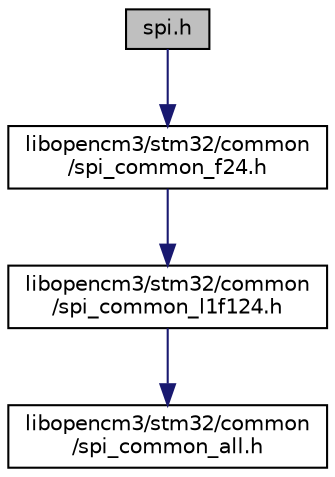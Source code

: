 digraph "spi.h"
{
  edge [fontname="Helvetica",fontsize="10",labelfontname="Helvetica",labelfontsize="10"];
  node [fontname="Helvetica",fontsize="10",shape=record];
  Node1 [label="spi.h",height=0.2,width=0.4,color="black", fillcolor="grey75", style="filled", fontcolor="black"];
  Node1 -> Node2 [color="midnightblue",fontsize="10",style="solid",fontname="Helvetica"];
  Node2 [label="libopencm3/stm32/common\l/spi_common_f24.h",height=0.2,width=0.4,color="black", fillcolor="white", style="filled",URL="$spi__common__f24_8h.html"];
  Node2 -> Node3 [color="midnightblue",fontsize="10",style="solid",fontname="Helvetica"];
  Node3 [label="libopencm3/stm32/common\l/spi_common_l1f124.h",height=0.2,width=0.4,color="black", fillcolor="white", style="filled",URL="$spi__common__l1f124_8h.html"];
  Node3 -> Node4 [color="midnightblue",fontsize="10",style="solid",fontname="Helvetica"];
  Node4 [label="libopencm3/stm32/common\l/spi_common_all.h",height=0.2,width=0.4,color="black", fillcolor="white", style="filled",URL="$spi__common__all_8h.html"];
}
